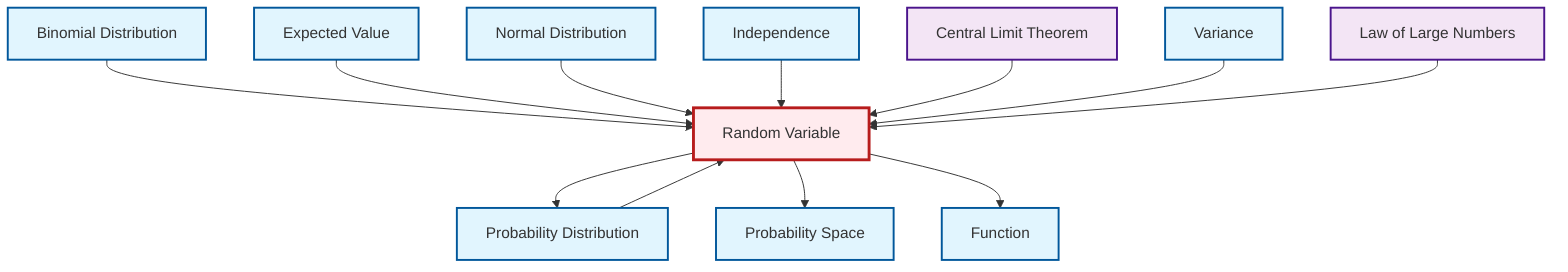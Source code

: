graph TD
    classDef definition fill:#e1f5fe,stroke:#01579b,stroke-width:2px
    classDef theorem fill:#f3e5f5,stroke:#4a148c,stroke-width:2px
    classDef axiom fill:#fff3e0,stroke:#e65100,stroke-width:2px
    classDef example fill:#e8f5e9,stroke:#1b5e20,stroke-width:2px
    classDef current fill:#ffebee,stroke:#b71c1c,stroke-width:3px
    def-binomial-distribution["Binomial Distribution"]:::definition
    thm-law-of-large-numbers["Law of Large Numbers"]:::theorem
    def-probability-distribution["Probability Distribution"]:::definition
    def-independence["Independence"]:::definition
    def-expectation["Expected Value"]:::definition
    thm-central-limit["Central Limit Theorem"]:::theorem
    def-normal-distribution["Normal Distribution"]:::definition
    def-random-variable["Random Variable"]:::definition
    def-probability-space["Probability Space"]:::definition
    def-function["Function"]:::definition
    def-variance["Variance"]:::definition
    def-random-variable --> def-probability-distribution
    def-binomial-distribution --> def-random-variable
    def-expectation --> def-random-variable
    def-normal-distribution --> def-random-variable
    def-probability-distribution --> def-random-variable
    def-independence --> def-random-variable
    thm-central-limit --> def-random-variable
    def-variance --> def-random-variable
    def-random-variable --> def-probability-space
    thm-law-of-large-numbers --> def-random-variable
    def-random-variable --> def-function
    class def-random-variable current